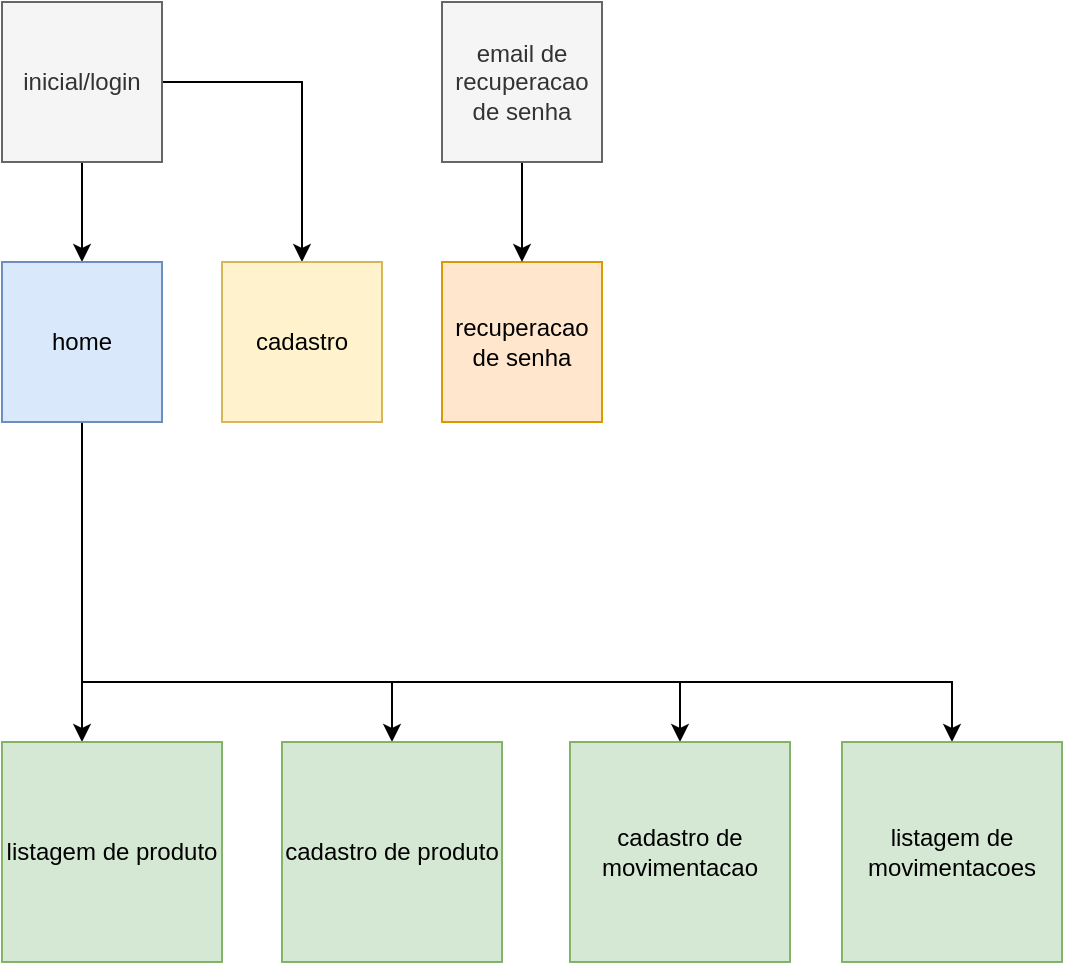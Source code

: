 <mxfile version="13.5.7" type="device"><diagram id="C5RBs43oDa-KdzZeNtuy" name="Page-1"><mxGraphModel dx="1426" dy="860" grid="1" gridSize="10" guides="1" tooltips="1" connect="1" arrows="1" fold="1" page="1" pageScale="1" pageWidth="827" pageHeight="1169" math="0" shadow="0"><root><mxCell id="WIyWlLk6GJQsqaUBKTNV-0"/><mxCell id="WIyWlLk6GJQsqaUBKTNV-1" parent="WIyWlLk6GJQsqaUBKTNV-0"/><mxCell id="-aUL2oq1jhUn2X-f3tro-5" style="edgeStyle=orthogonalEdgeStyle;rounded=0;orthogonalLoop=1;jettySize=auto;html=1;" edge="1" parent="WIyWlLk6GJQsqaUBKTNV-1" source="-aUL2oq1jhUn2X-f3tro-1" target="-aUL2oq1jhUn2X-f3tro-2"><mxGeometry relative="1" as="geometry"/></mxCell><mxCell id="-aUL2oq1jhUn2X-f3tro-6" style="edgeStyle=orthogonalEdgeStyle;rounded=0;orthogonalLoop=1;jettySize=auto;html=1;exitX=1;exitY=0.5;exitDx=0;exitDy=0;" edge="1" parent="WIyWlLk6GJQsqaUBKTNV-1" source="-aUL2oq1jhUn2X-f3tro-1" target="-aUL2oq1jhUn2X-f3tro-3"><mxGeometry relative="1" as="geometry"><mxPoint x="170" y="90" as="sourcePoint"/></mxGeometry></mxCell><mxCell id="-aUL2oq1jhUn2X-f3tro-1" value="inicial/login&lt;br&gt;" style="whiteSpace=wrap;html=1;aspect=fixed;fillColor=#f5f5f5;strokeColor=#666666;fontColor=#333333;" vertex="1" parent="WIyWlLk6GJQsqaUBKTNV-1"><mxGeometry x="60" y="40" width="80" height="80" as="geometry"/></mxCell><mxCell id="-aUL2oq1jhUn2X-f3tro-9" style="edgeStyle=orthogonalEdgeStyle;rounded=0;orthogonalLoop=1;jettySize=auto;html=1;exitX=0.5;exitY=1;exitDx=0;exitDy=0;" edge="1" parent="WIyWlLk6GJQsqaUBKTNV-1" source="-aUL2oq1jhUn2X-f3tro-2" target="-aUL2oq1jhUn2X-f3tro-8"><mxGeometry relative="1" as="geometry"><Array as="points"><mxPoint x="100" y="380"/><mxPoint x="255" y="380"/></Array></mxGeometry></mxCell><mxCell id="-aUL2oq1jhUn2X-f3tro-11" style="edgeStyle=orthogonalEdgeStyle;rounded=0;orthogonalLoop=1;jettySize=auto;html=1;" edge="1" parent="WIyWlLk6GJQsqaUBKTNV-1" source="-aUL2oq1jhUn2X-f3tro-2" target="-aUL2oq1jhUn2X-f3tro-10"><mxGeometry relative="1" as="geometry"><Array as="points"><mxPoint x="100" y="350"/><mxPoint x="100" y="350"/></Array></mxGeometry></mxCell><mxCell id="-aUL2oq1jhUn2X-f3tro-13" style="edgeStyle=orthogonalEdgeStyle;rounded=0;orthogonalLoop=1;jettySize=auto;html=1;" edge="1" parent="WIyWlLk6GJQsqaUBKTNV-1" source="-aUL2oq1jhUn2X-f3tro-2" target="-aUL2oq1jhUn2X-f3tro-12"><mxGeometry relative="1" as="geometry"><Array as="points"><mxPoint x="100" y="380"/></Array></mxGeometry></mxCell><mxCell id="-aUL2oq1jhUn2X-f3tro-15" style="edgeStyle=orthogonalEdgeStyle;rounded=0;orthogonalLoop=1;jettySize=auto;html=1;exitX=0.5;exitY=1;exitDx=0;exitDy=0;" edge="1" parent="WIyWlLk6GJQsqaUBKTNV-1" source="-aUL2oq1jhUn2X-f3tro-2" target="-aUL2oq1jhUn2X-f3tro-14"><mxGeometry relative="1" as="geometry"><Array as="points"><mxPoint x="100" y="380"/><mxPoint x="535" y="380"/></Array></mxGeometry></mxCell><mxCell id="-aUL2oq1jhUn2X-f3tro-2" value="home" style="whiteSpace=wrap;html=1;aspect=fixed;fillColor=#dae8fc;strokeColor=#6c8ebf;" vertex="1" parent="WIyWlLk6GJQsqaUBKTNV-1"><mxGeometry x="60" y="170" width="80" height="80" as="geometry"/></mxCell><mxCell id="-aUL2oq1jhUn2X-f3tro-3" value="cadastro" style="whiteSpace=wrap;html=1;aspect=fixed;fillColor=#fff2cc;strokeColor=#d6b656;" vertex="1" parent="WIyWlLk6GJQsqaUBKTNV-1"><mxGeometry x="170" y="170" width="80" height="80" as="geometry"/></mxCell><mxCell id="-aUL2oq1jhUn2X-f3tro-4" value="recuperacao de senha" style="whiteSpace=wrap;html=1;aspect=fixed;fillColor=#ffe6cc;strokeColor=#d79b00;" vertex="1" parent="WIyWlLk6GJQsqaUBKTNV-1"><mxGeometry x="280" y="170" width="80" height="80" as="geometry"/></mxCell><mxCell id="-aUL2oq1jhUn2X-f3tro-8" value="cadastro de produto" style="whiteSpace=wrap;html=1;aspect=fixed;fillColor=#d5e8d4;strokeColor=#82b366;" vertex="1" parent="WIyWlLk6GJQsqaUBKTNV-1"><mxGeometry x="200" y="410" width="110" height="110" as="geometry"/></mxCell><mxCell id="-aUL2oq1jhUn2X-f3tro-10" value="listagem de produto" style="whiteSpace=wrap;html=1;aspect=fixed;fillColor=#d5e8d4;strokeColor=#82b366;" vertex="1" parent="WIyWlLk6GJQsqaUBKTNV-1"><mxGeometry x="60" y="410" width="110" height="110" as="geometry"/></mxCell><mxCell id="-aUL2oq1jhUn2X-f3tro-12" value="cadastro de movimentacao&lt;br&gt;" style="whiteSpace=wrap;html=1;aspect=fixed;fillColor=#d5e8d4;strokeColor=#82b366;" vertex="1" parent="WIyWlLk6GJQsqaUBKTNV-1"><mxGeometry x="344" y="410" width="110" height="110" as="geometry"/></mxCell><mxCell id="-aUL2oq1jhUn2X-f3tro-14" value="listagem de movimentacoes&lt;br&gt;" style="whiteSpace=wrap;html=1;aspect=fixed;fillColor=#d5e8d4;strokeColor=#82b366;" vertex="1" parent="WIyWlLk6GJQsqaUBKTNV-1"><mxGeometry x="480" y="410" width="110" height="110" as="geometry"/></mxCell><mxCell id="-aUL2oq1jhUn2X-f3tro-17" style="edgeStyle=orthogonalEdgeStyle;rounded=0;orthogonalLoop=1;jettySize=auto;html=1;entryX=0.5;entryY=0;entryDx=0;entryDy=0;" edge="1" parent="WIyWlLk6GJQsqaUBKTNV-1" source="-aUL2oq1jhUn2X-f3tro-16" target="-aUL2oq1jhUn2X-f3tro-4"><mxGeometry relative="1" as="geometry"/></mxCell><mxCell id="-aUL2oq1jhUn2X-f3tro-16" value="email de recuperacao&lt;br&gt;de senha&lt;br&gt;" style="whiteSpace=wrap;html=1;aspect=fixed;fillColor=#f5f5f5;strokeColor=#666666;fontColor=#333333;" vertex="1" parent="WIyWlLk6GJQsqaUBKTNV-1"><mxGeometry x="280" y="40" width="80" height="80" as="geometry"/></mxCell></root></mxGraphModel></diagram></mxfile>